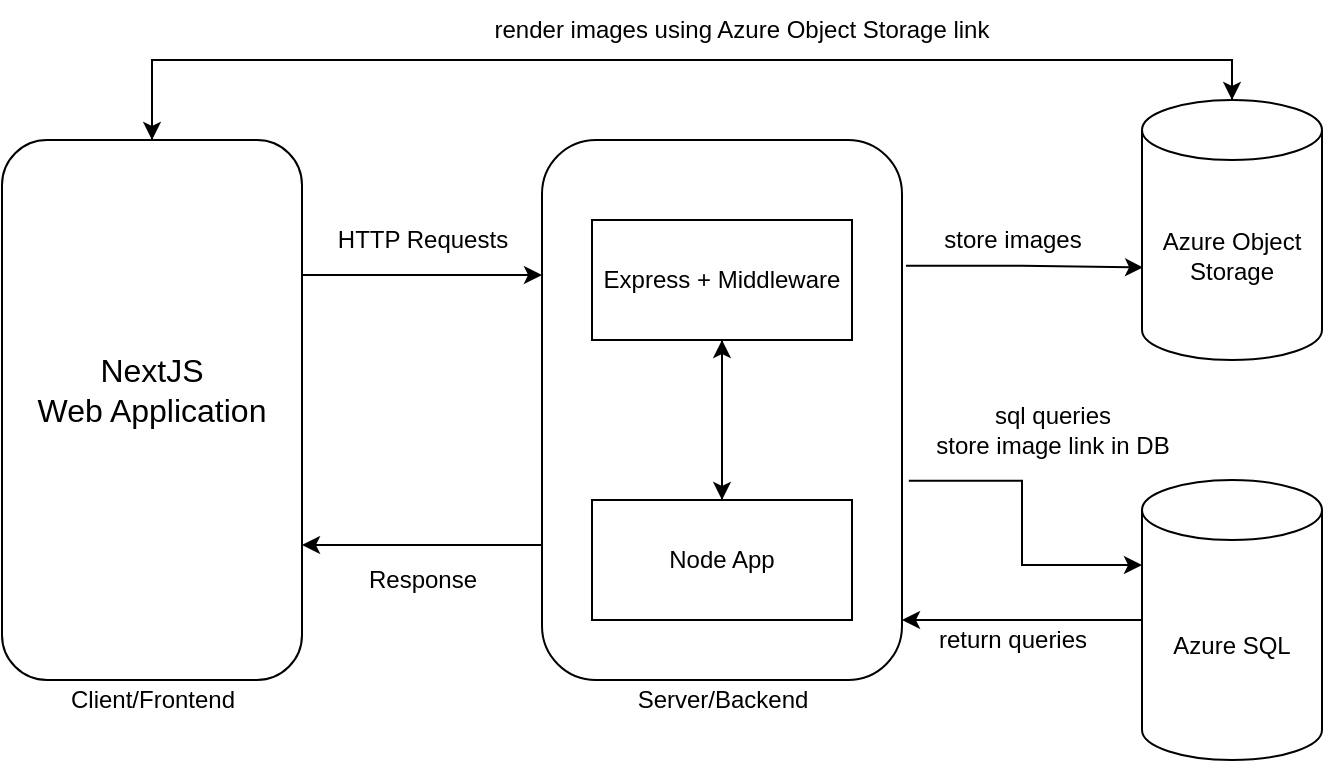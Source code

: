 <mxfile version="16.5.4" type="github">
  <diagram id="waCyoZTfGaJg1cVkKfg8" name="Page-1">
    <mxGraphModel dx="1722" dy="948" grid="1" gridSize="10" guides="1" tooltips="1" connect="1" arrows="1" fold="1" page="1" pageScale="1" pageWidth="850" pageHeight="1100" math="0" shadow="0">
      <root>
        <mxCell id="0" />
        <mxCell id="1" parent="0" />
        <mxCell id="LuMn12VRngzzqCcmeN95-29" style="edgeStyle=orthogonalEdgeStyle;rounded=0;orthogonalLoop=1;jettySize=auto;html=1;exitX=1;exitY=0.25;exitDx=0;exitDy=0;entryX=0;entryY=0.25;entryDx=0;entryDy=0;fontSize=12;" edge="1" parent="1" source="LuMn12VRngzzqCcmeN95-1" target="LuMn12VRngzzqCcmeN95-2">
          <mxGeometry relative="1" as="geometry" />
        </mxCell>
        <mxCell id="LuMn12VRngzzqCcmeN95-41" style="edgeStyle=orthogonalEdgeStyle;rounded=0;orthogonalLoop=1;jettySize=auto;html=1;entryX=0.5;entryY=0;entryDx=0;entryDy=0;entryPerimeter=0;fontSize=12;" edge="1" parent="1" source="LuMn12VRngzzqCcmeN95-1" target="LuMn12VRngzzqCcmeN95-4">
          <mxGeometry relative="1" as="geometry">
            <Array as="points">
              <mxPoint x="165" y="350" />
              <mxPoint x="705" y="350" />
            </Array>
          </mxGeometry>
        </mxCell>
        <mxCell id="LuMn12VRngzzqCcmeN95-1" value="" style="rounded=1;whiteSpace=wrap;html=1;" vertex="1" parent="1">
          <mxGeometry x="90" y="390" width="150" height="270" as="geometry" />
        </mxCell>
        <mxCell id="LuMn12VRngzzqCcmeN95-12" style="edgeStyle=orthogonalEdgeStyle;rounded=0;orthogonalLoop=1;jettySize=auto;html=1;entryX=0.006;entryY=0.644;entryDx=0;entryDy=0;entryPerimeter=0;exitX=1.011;exitY=0.233;exitDx=0;exitDy=0;exitPerimeter=0;" edge="1" parent="1" source="LuMn12VRngzzqCcmeN95-2" target="LuMn12VRngzzqCcmeN95-4">
          <mxGeometry relative="1" as="geometry" />
        </mxCell>
        <mxCell id="LuMn12VRngzzqCcmeN95-13" style="edgeStyle=orthogonalEdgeStyle;rounded=0;orthogonalLoop=1;jettySize=auto;html=1;entryX=0;entryY=0;entryDx=0;entryDy=42.5;entryPerimeter=0;exitX=1.019;exitY=0.631;exitDx=0;exitDy=0;exitPerimeter=0;" edge="1" parent="1" source="LuMn12VRngzzqCcmeN95-2" target="LuMn12VRngzzqCcmeN95-3">
          <mxGeometry relative="1" as="geometry" />
        </mxCell>
        <mxCell id="LuMn12VRngzzqCcmeN95-31" style="edgeStyle=orthogonalEdgeStyle;rounded=0;orthogonalLoop=1;jettySize=auto;html=1;exitX=0;exitY=0.75;exitDx=0;exitDy=0;entryX=1;entryY=0.75;entryDx=0;entryDy=0;fontSize=12;" edge="1" parent="1" source="LuMn12VRngzzqCcmeN95-2" target="LuMn12VRngzzqCcmeN95-1">
          <mxGeometry relative="1" as="geometry" />
        </mxCell>
        <mxCell id="LuMn12VRngzzqCcmeN95-2" value="" style="rounded=1;whiteSpace=wrap;html=1;" vertex="1" parent="1">
          <mxGeometry x="360" y="390" width="180" height="270" as="geometry" />
        </mxCell>
        <mxCell id="LuMn12VRngzzqCcmeN95-14" style="edgeStyle=orthogonalEdgeStyle;rounded=0;orthogonalLoop=1;jettySize=auto;html=1;exitX=0;exitY=0.5;exitDx=0;exitDy=0;exitPerimeter=0;" edge="1" parent="1" source="LuMn12VRngzzqCcmeN95-3">
          <mxGeometry relative="1" as="geometry">
            <mxPoint x="540" y="630" as="targetPoint" />
          </mxGeometry>
        </mxCell>
        <mxCell id="LuMn12VRngzzqCcmeN95-3" value="Azure SQL" style="shape=cylinder3;whiteSpace=wrap;html=1;boundedLbl=1;backgroundOutline=1;size=15;" vertex="1" parent="1">
          <mxGeometry x="660" y="560" width="90" height="140" as="geometry" />
        </mxCell>
        <mxCell id="LuMn12VRngzzqCcmeN95-40" style="edgeStyle=orthogonalEdgeStyle;rounded=0;orthogonalLoop=1;jettySize=auto;html=1;entryX=0.5;entryY=0;entryDx=0;entryDy=0;fontSize=12;exitX=0.5;exitY=0;exitDx=0;exitDy=0;exitPerimeter=0;" edge="1" parent="1" source="LuMn12VRngzzqCcmeN95-4" target="LuMn12VRngzzqCcmeN95-1">
          <mxGeometry relative="1" as="geometry">
            <Array as="points">
              <mxPoint x="705" y="350" />
              <mxPoint x="165" y="350" />
            </Array>
          </mxGeometry>
        </mxCell>
        <mxCell id="LuMn12VRngzzqCcmeN95-4" value="Azure Object Storage" style="shape=cylinder3;whiteSpace=wrap;html=1;boundedLbl=1;backgroundOutline=1;size=15;" vertex="1" parent="1">
          <mxGeometry x="660" y="370" width="90" height="130" as="geometry" />
        </mxCell>
        <mxCell id="LuMn12VRngzzqCcmeN95-6" value="Client/Frontend" style="text;html=1;align=center;verticalAlign=middle;resizable=0;points=[];autosize=1;strokeColor=none;fillColor=none;" vertex="1" parent="1">
          <mxGeometry x="115" y="660" width="100" height="20" as="geometry" />
        </mxCell>
        <mxCell id="LuMn12VRngzzqCcmeN95-7" value="Server/Backend" style="text;html=1;align=center;verticalAlign=middle;resizable=0;points=[];autosize=1;strokeColor=none;fillColor=none;" vertex="1" parent="1">
          <mxGeometry x="400" y="660" width="100" height="20" as="geometry" />
        </mxCell>
        <mxCell id="LuMn12VRngzzqCcmeN95-17" value="store images" style="text;html=1;align=center;verticalAlign=middle;resizable=0;points=[];autosize=1;strokeColor=none;fillColor=none;" vertex="1" parent="1">
          <mxGeometry x="555" y="430" width="80" height="20" as="geometry" />
        </mxCell>
        <mxCell id="LuMn12VRngzzqCcmeN95-18" value="sql queries&lt;br&gt;store image link in DB" style="text;html=1;align=center;verticalAlign=middle;resizable=0;points=[];autosize=1;strokeColor=none;fillColor=none;" vertex="1" parent="1">
          <mxGeometry x="550" y="520" width="130" height="30" as="geometry" />
        </mxCell>
        <mxCell id="LuMn12VRngzzqCcmeN95-19" value="return queries" style="text;html=1;align=center;verticalAlign=middle;resizable=0;points=[];autosize=1;strokeColor=none;fillColor=none;" vertex="1" parent="1">
          <mxGeometry x="550" y="630" width="90" height="20" as="geometry" />
        </mxCell>
        <mxCell id="LuMn12VRngzzqCcmeN95-20" value="&lt;font style=&quot;font-size: 16px&quot;&gt;NextJS&lt;br&gt;Web Application&lt;br&gt;&lt;/font&gt;" style="text;html=1;strokeColor=none;fillColor=none;align=center;verticalAlign=middle;whiteSpace=wrap;rounded=0;" vertex="1" parent="1">
          <mxGeometry x="95" y="465" width="140" height="100" as="geometry" />
        </mxCell>
        <mxCell id="LuMn12VRngzzqCcmeN95-30" value="HTTP Requests" style="text;html=1;align=center;verticalAlign=middle;resizable=0;points=[];autosize=1;strokeColor=none;fillColor=none;fontSize=12;" vertex="1" parent="1">
          <mxGeometry x="250" y="430" width="100" height="20" as="geometry" />
        </mxCell>
        <mxCell id="LuMn12VRngzzqCcmeN95-32" value="Response" style="text;html=1;align=center;verticalAlign=middle;resizable=0;points=[];autosize=1;strokeColor=none;fillColor=none;fontSize=12;" vertex="1" parent="1">
          <mxGeometry x="265" y="600" width="70" height="20" as="geometry" />
        </mxCell>
        <mxCell id="LuMn12VRngzzqCcmeN95-36" style="edgeStyle=orthogonalEdgeStyle;rounded=0;orthogonalLoop=1;jettySize=auto;html=1;exitX=0.5;exitY=1;exitDx=0;exitDy=0;entryX=0.5;entryY=0;entryDx=0;entryDy=0;fontSize=12;" edge="1" parent="1" source="LuMn12VRngzzqCcmeN95-33" target="LuMn12VRngzzqCcmeN95-35">
          <mxGeometry relative="1" as="geometry" />
        </mxCell>
        <mxCell id="LuMn12VRngzzqCcmeN95-33" value="Express + Middleware" style="rounded=0;whiteSpace=wrap;html=1;fontSize=12;" vertex="1" parent="1">
          <mxGeometry x="385" y="430" width="130" height="60" as="geometry" />
        </mxCell>
        <mxCell id="LuMn12VRngzzqCcmeN95-37" style="edgeStyle=orthogonalEdgeStyle;rounded=0;orthogonalLoop=1;jettySize=auto;html=1;entryX=0.5;entryY=1;entryDx=0;entryDy=0;fontSize=12;" edge="1" parent="1" source="LuMn12VRngzzqCcmeN95-35" target="LuMn12VRngzzqCcmeN95-33">
          <mxGeometry relative="1" as="geometry" />
        </mxCell>
        <mxCell id="LuMn12VRngzzqCcmeN95-35" value="Node App" style="rounded=0;whiteSpace=wrap;html=1;fontSize=12;" vertex="1" parent="1">
          <mxGeometry x="385" y="570" width="130" height="60" as="geometry" />
        </mxCell>
        <mxCell id="LuMn12VRngzzqCcmeN95-39" value="render images using Azure Object Storage link" style="text;html=1;strokeColor=none;fillColor=none;align=center;verticalAlign=middle;whiteSpace=wrap;rounded=0;fontSize=12;" vertex="1" parent="1">
          <mxGeometry x="320" y="320" width="280" height="30" as="geometry" />
        </mxCell>
      </root>
    </mxGraphModel>
  </diagram>
</mxfile>
